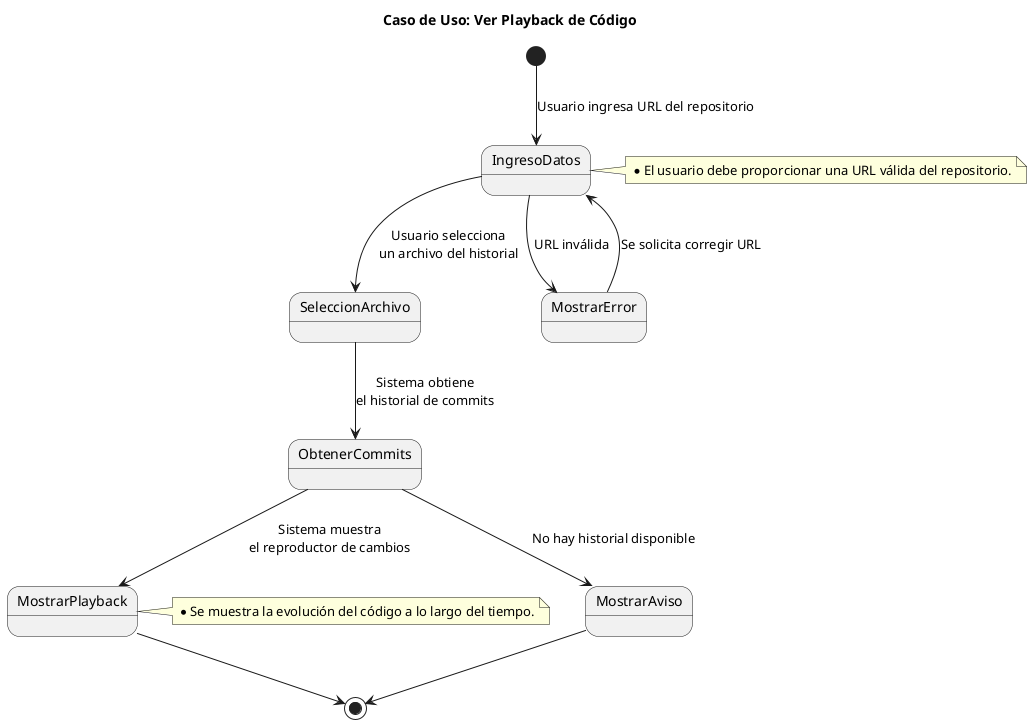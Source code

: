@startuml
title Caso de Uso: Ver Playback de Código

' ==== Flujo Principal ====
[*] --> IngresoDatos : Usuario ingresa URL del repositorio
IngresoDatos --> SeleccionArchivo : Usuario selecciona\nun archivo del historial
SeleccionArchivo --> ObtenerCommits : Sistema obtiene\nel historial de commits
ObtenerCommits --> MostrarPlayback : Sistema muestra\nel reproductor de cambios
MostrarPlayback --> [*]

' ==== Manejo de Errores ====
IngresoDatos --> MostrarError : URL inválida
MostrarError --> IngresoDatos : Se solicita corregir URL

ObtenerCommits --> MostrarAviso : No hay historial disponible
MostrarAviso --> [*]

' ==== Notas explicativas ====
note right of IngresoDatos
  * El usuario debe proporcionar una URL válida del repositorio.
end note

note right of MostrarPlayback
  * Se muestra la evolución del código a lo largo del tiempo.
end note

@enduml
